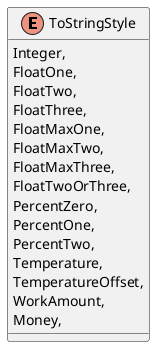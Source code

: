 @startuml
enum ToStringStyle {
    Integer,
    FloatOne,
    FloatTwo,
    FloatThree,
    FloatMaxOne,
    FloatMaxTwo,
    FloatMaxThree,
    FloatTwoOrThree,
    PercentZero,
    PercentOne,
    PercentTwo,
    Temperature,
    TemperatureOffset,
    WorkAmount,
    Money,
}
@enduml
